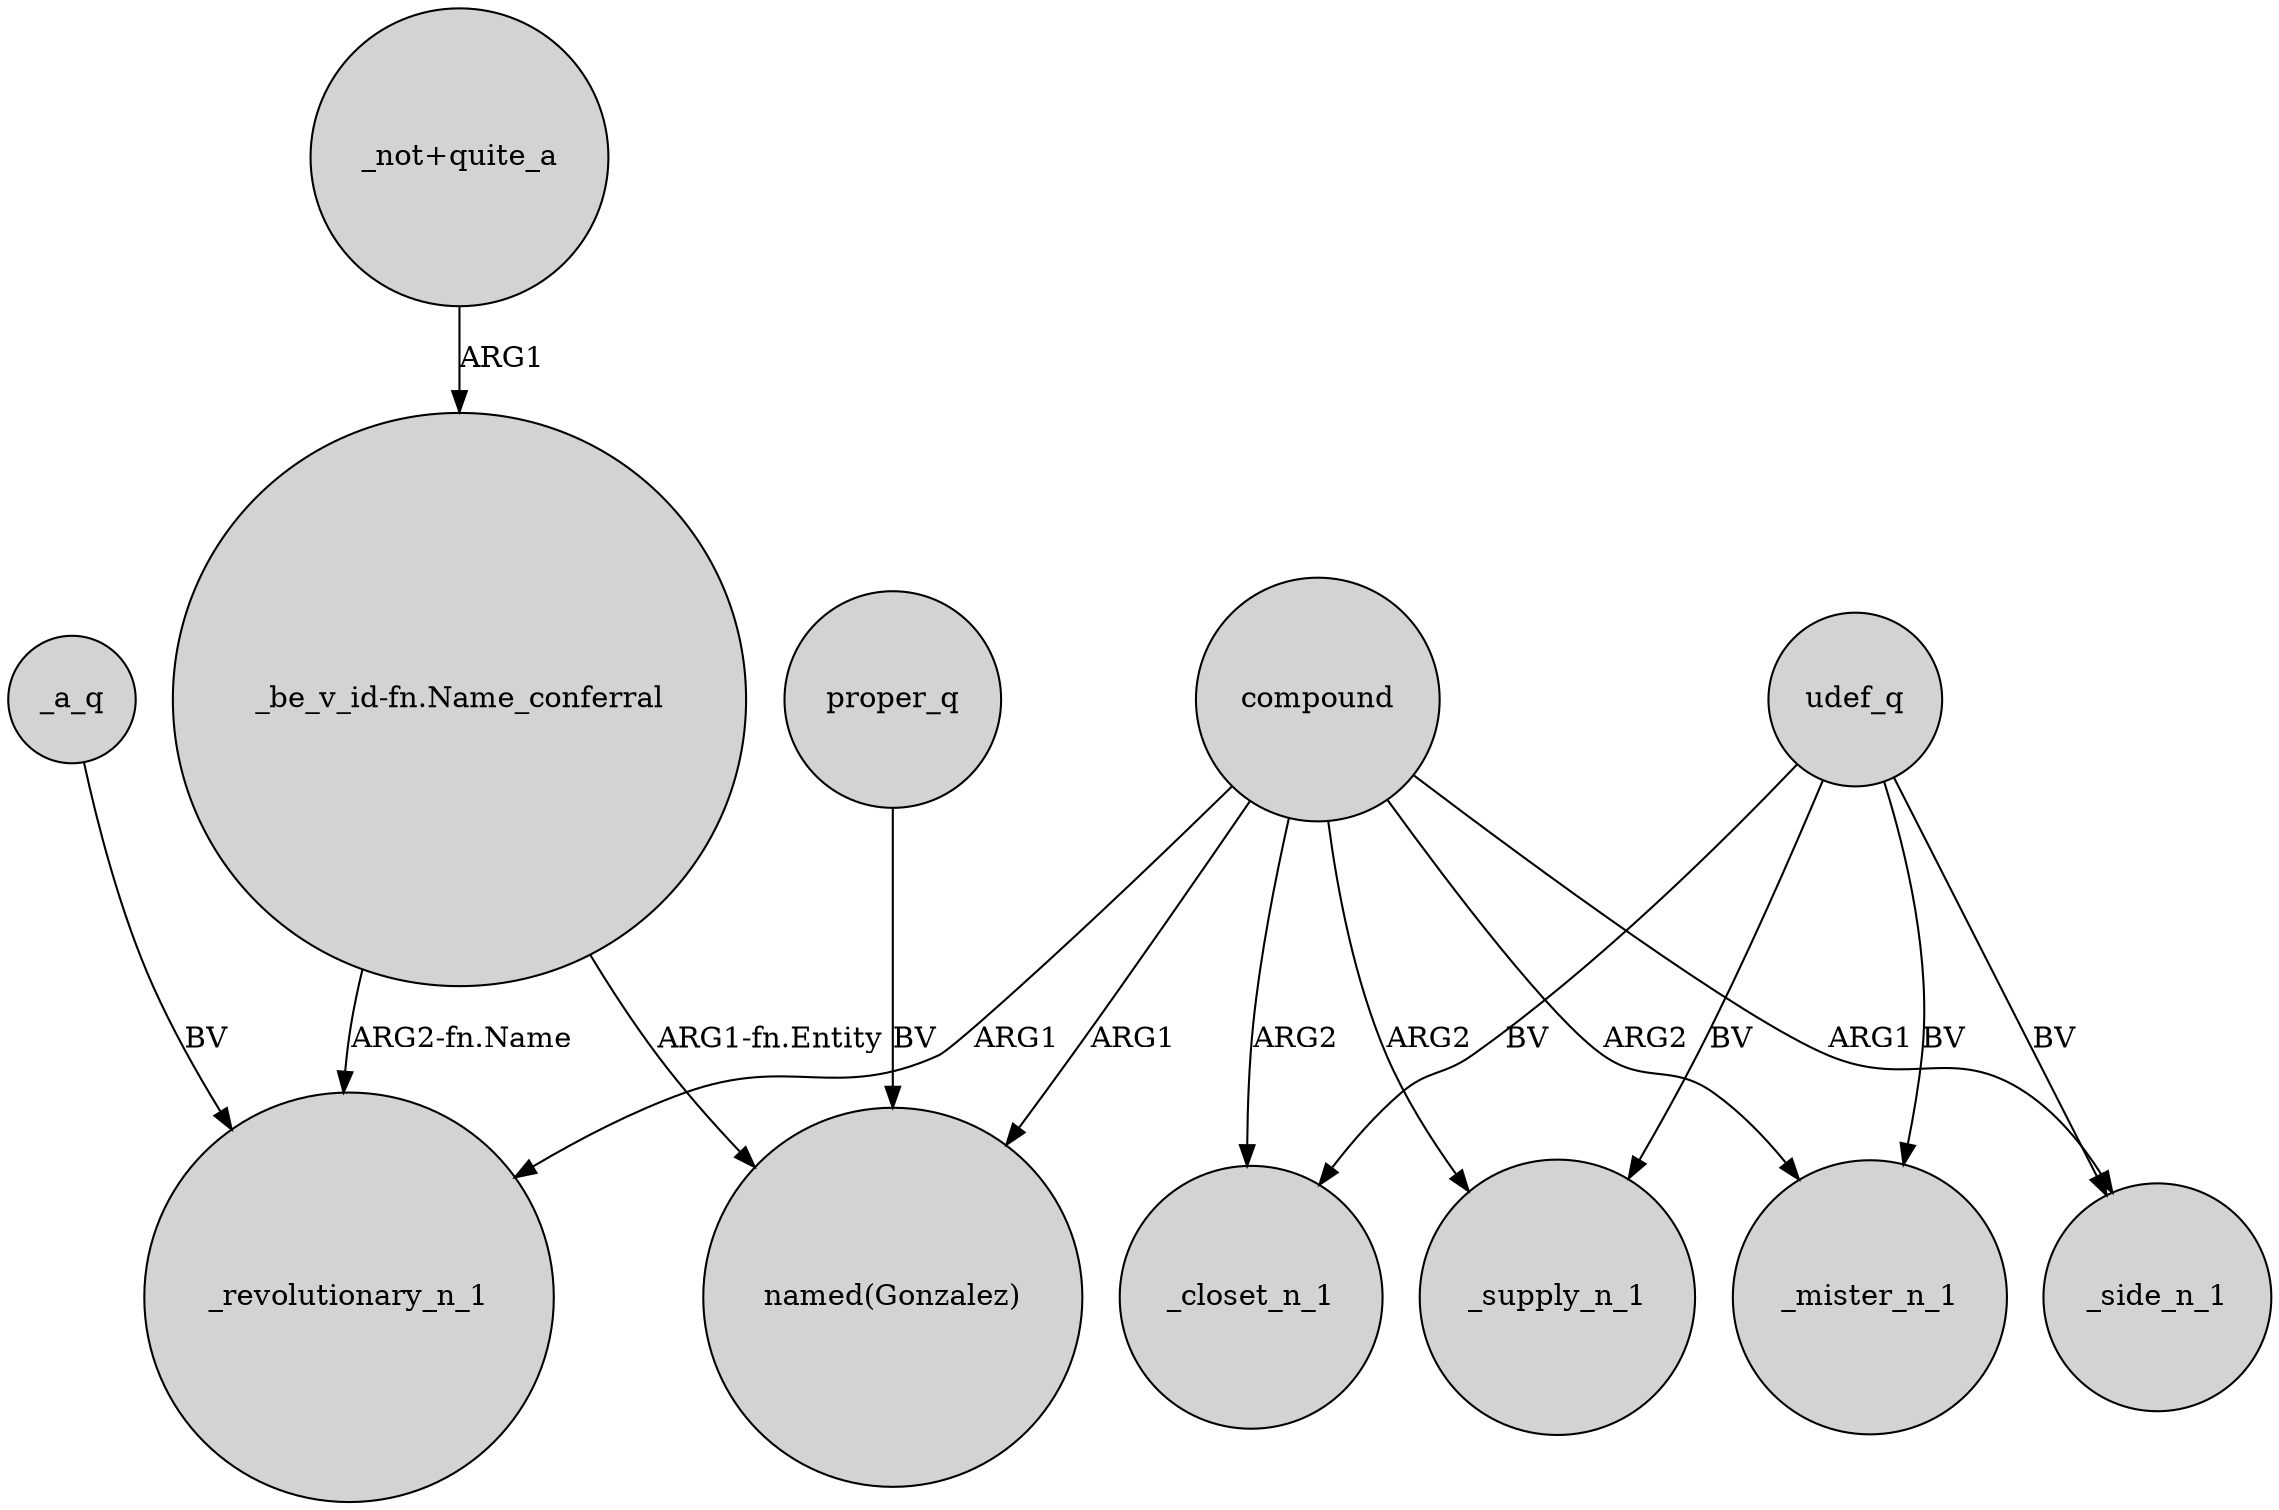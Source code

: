 digraph {
	node [shape=circle style=filled]
	"_be_v_id-fn.Name_conferral" -> _revolutionary_n_1 [label="ARG2-fn.Name"]
	_a_q -> _revolutionary_n_1 [label=BV]
	"_be_v_id-fn.Name_conferral" -> "named(Gonzalez)" [label="ARG1-fn.Entity"]
	compound -> _side_n_1 [label=ARG1]
	compound -> _mister_n_1 [label=ARG2]
	compound -> _supply_n_1 [label=ARG2]
	udef_q -> _mister_n_1 [label=BV]
	udef_q -> _supply_n_1 [label=BV]
	udef_q -> _closet_n_1 [label=BV]
	"_not+quite_a" -> "_be_v_id-fn.Name_conferral" [label=ARG1]
	udef_q -> _side_n_1 [label=BV]
	proper_q -> "named(Gonzalez)" [label=BV]
	compound -> "named(Gonzalez)" [label=ARG1]
	compound -> _revolutionary_n_1 [label=ARG1]
	compound -> _closet_n_1 [label=ARG2]
}
